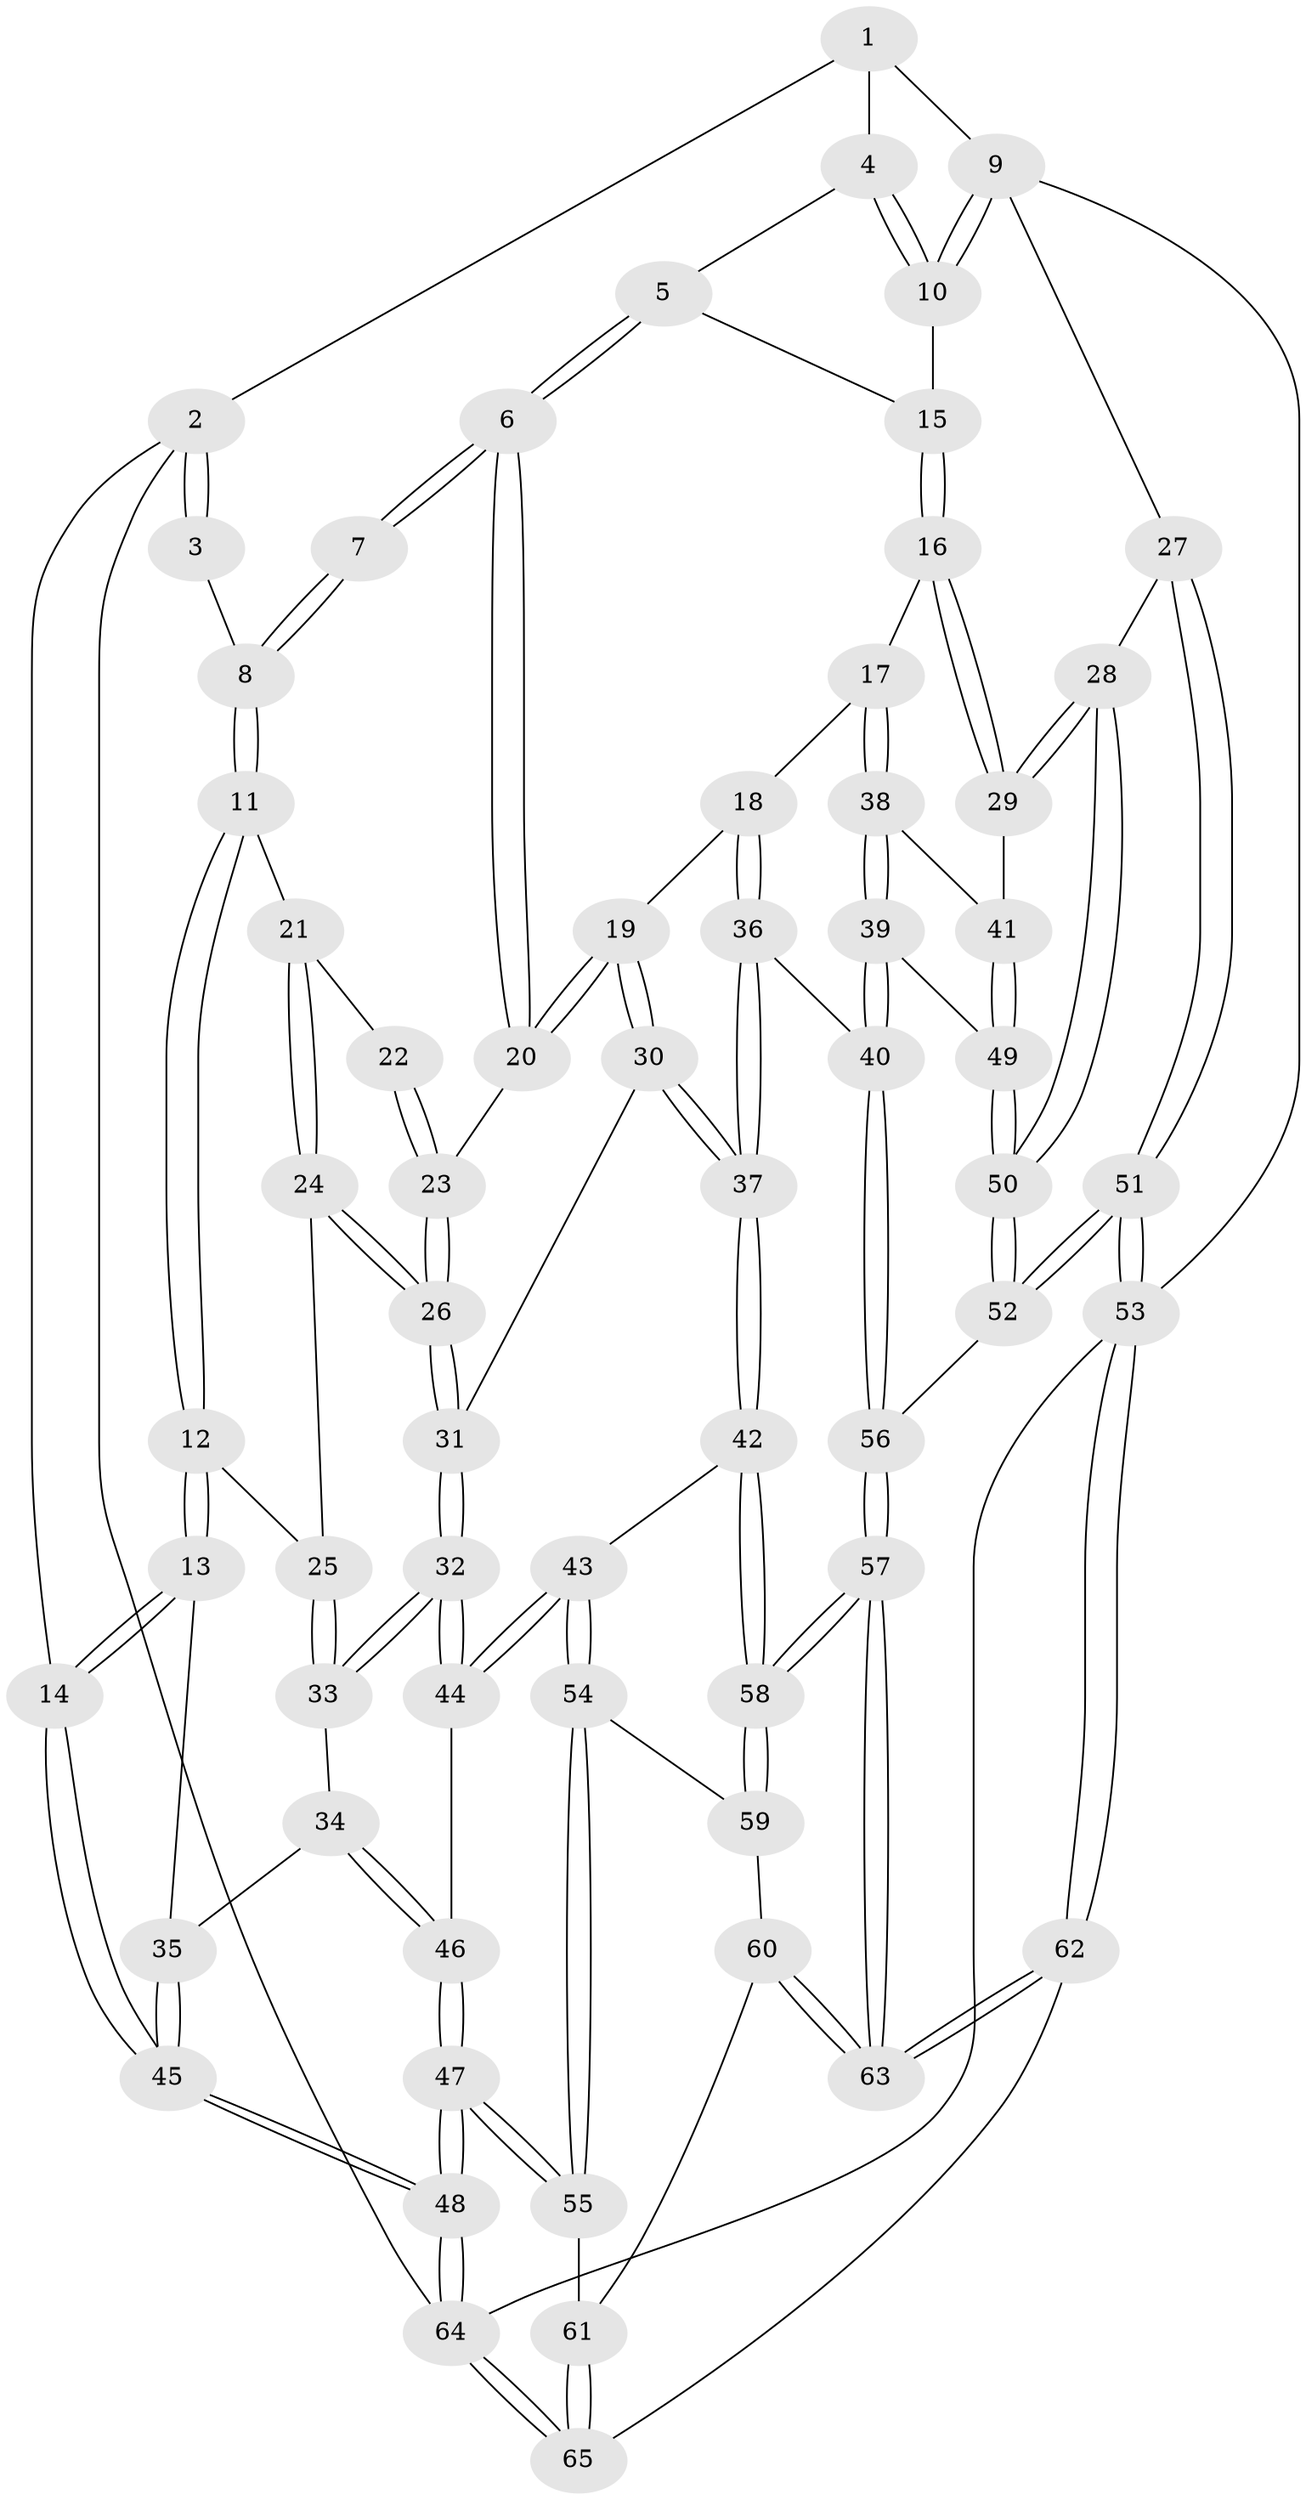 // Generated by graph-tools (version 1.1) at 2025/11/02/27/25 16:11:51]
// undirected, 65 vertices, 159 edges
graph export_dot {
graph [start="1"]
  node [color=gray90,style=filled];
  1 [pos="+0.6487858086665469+0"];
  2 [pos="+0+0"];
  3 [pos="+0.06822406485418299+0"];
  4 [pos="+0.6397121384077977+0"];
  5 [pos="+0.574929025611258+0.060847885193554975"];
  6 [pos="+0.4727132050625868+0.1761105873251812"];
  7 [pos="+0.4272144651295849+0.169927077593047"];
  8 [pos="+0.17864497279400518+0.08237818629253253"];
  9 [pos="+1+0.3640464247657824"];
  10 [pos="+0.9363122257457103+0.2516511467939393"];
  11 [pos="+0.1038165245134875+0.23550126429504464"];
  12 [pos="+0+0.3260521387474765"];
  13 [pos="+0+0.3269201960855211"];
  14 [pos="+0+0.32274511806731143"];
  15 [pos="+0.6964515884354948+0.23854892078224676"];
  16 [pos="+0.750797979615574+0.4365407782858854"];
  17 [pos="+0.569570589066481+0.43632405013606784"];
  18 [pos="+0.552109440375894+0.42722000177460734"];
  19 [pos="+0.544822724528906+0.4223870041877179"];
  20 [pos="+0.47194591293500493+0.3508613270354414"];
  21 [pos="+0.16678235941659358+0.29089945094791714"];
  22 [pos="+0.2294545020067452+0.29052927763916014"];
  23 [pos="+0.38174810271402027+0.4002826360105349"];
  24 [pos="+0.20782075373500758+0.44500350076392514"];
  25 [pos="+0.17191006954515756+0.4717741696736537"];
  26 [pos="+0.3239917029043311+0.45309307363183315"];
  27 [pos="+1+0.44844626028682666"];
  28 [pos="+1+0.4510977065076831"];
  29 [pos="+0.7822118924802053+0.44804346142390455"];
  30 [pos="+0.41466381137529046+0.5923395606208449"];
  31 [pos="+0.3263961312897636+0.48198190959787174"];
  32 [pos="+0.2818120228691806+0.6113085256344919"];
  33 [pos="+0.14898506308751525+0.5341567280207181"];
  34 [pos="+0.11742718496193055+0.56869041002978"];
  35 [pos="+0.08241712482390982+0.5687069768975325"];
  36 [pos="+0.4310901600224006+0.7047885395443849"];
  37 [pos="+0.43032762871358776+0.7048841403534543"];
  38 [pos="+0.5773524395762403+0.5831285165132737"];
  39 [pos="+0.5573257557850789+0.6533038146185062"];
  40 [pos="+0.4745669003337432+0.7046754598561199"];
  41 [pos="+0.7010189086923795+0.6119103999938805"];
  42 [pos="+0.40918273505256986+0.718053337980193"];
  43 [pos="+0.3389446639604552+0.7353492660858414"];
  44 [pos="+0.29269923529921693+0.686938909856942"];
  45 [pos="+0+0.7952318999441333"];
  46 [pos="+0.15173557612159463+0.6700283284325615"];
  47 [pos="+0.01637984028513454+0.8460826372621841"];
  48 [pos="+0+0.9505470893956942"];
  49 [pos="+0.6957298772159729+0.7094451447858118"];
  50 [pos="+0.7199443209927323+0.7476621034479344"];
  51 [pos="+1+1"];
  52 [pos="+0.727971953049542+0.8180553766947753"];
  53 [pos="+1+1"];
  54 [pos="+0.30808933656106935+0.7966664052968576"];
  55 [pos="+0.14874829834052866+0.851184329640317"];
  56 [pos="+0.6067859037985373+0.8366160561980834"];
  57 [pos="+0.5090308165358781+0.9439635201236348"];
  58 [pos="+0.5027090665468412+0.9375450841249895"];
  59 [pos="+0.32858052237581725+0.867148714161055"];
  60 [pos="+0.3194734573347466+0.9198195682895184"];
  61 [pos="+0.24383088074037343+0.9763776240260373"];
  62 [pos="+0.5120835067388767+1"];
  63 [pos="+0.5067863494886805+1"];
  64 [pos="+0+1"];
  65 [pos="+0.16548414057843705+1"];
  1 -- 2;
  1 -- 4;
  1 -- 9;
  2 -- 3;
  2 -- 3;
  2 -- 14;
  2 -- 64;
  3 -- 8;
  4 -- 5;
  4 -- 10;
  4 -- 10;
  5 -- 6;
  5 -- 6;
  5 -- 15;
  6 -- 7;
  6 -- 7;
  6 -- 20;
  6 -- 20;
  7 -- 8;
  7 -- 8;
  8 -- 11;
  8 -- 11;
  9 -- 10;
  9 -- 10;
  9 -- 27;
  9 -- 53;
  10 -- 15;
  11 -- 12;
  11 -- 12;
  11 -- 21;
  12 -- 13;
  12 -- 13;
  12 -- 25;
  13 -- 14;
  13 -- 14;
  13 -- 35;
  14 -- 45;
  14 -- 45;
  15 -- 16;
  15 -- 16;
  16 -- 17;
  16 -- 29;
  16 -- 29;
  17 -- 18;
  17 -- 38;
  17 -- 38;
  18 -- 19;
  18 -- 36;
  18 -- 36;
  19 -- 20;
  19 -- 20;
  19 -- 30;
  19 -- 30;
  20 -- 23;
  21 -- 22;
  21 -- 24;
  21 -- 24;
  22 -- 23;
  22 -- 23;
  23 -- 26;
  23 -- 26;
  24 -- 25;
  24 -- 26;
  24 -- 26;
  25 -- 33;
  25 -- 33;
  26 -- 31;
  26 -- 31;
  27 -- 28;
  27 -- 51;
  27 -- 51;
  28 -- 29;
  28 -- 29;
  28 -- 50;
  28 -- 50;
  29 -- 41;
  30 -- 31;
  30 -- 37;
  30 -- 37;
  31 -- 32;
  31 -- 32;
  32 -- 33;
  32 -- 33;
  32 -- 44;
  32 -- 44;
  33 -- 34;
  34 -- 35;
  34 -- 46;
  34 -- 46;
  35 -- 45;
  35 -- 45;
  36 -- 37;
  36 -- 37;
  36 -- 40;
  37 -- 42;
  37 -- 42;
  38 -- 39;
  38 -- 39;
  38 -- 41;
  39 -- 40;
  39 -- 40;
  39 -- 49;
  40 -- 56;
  40 -- 56;
  41 -- 49;
  41 -- 49;
  42 -- 43;
  42 -- 58;
  42 -- 58;
  43 -- 44;
  43 -- 44;
  43 -- 54;
  43 -- 54;
  44 -- 46;
  45 -- 48;
  45 -- 48;
  46 -- 47;
  46 -- 47;
  47 -- 48;
  47 -- 48;
  47 -- 55;
  47 -- 55;
  48 -- 64;
  48 -- 64;
  49 -- 50;
  49 -- 50;
  50 -- 52;
  50 -- 52;
  51 -- 52;
  51 -- 52;
  51 -- 53;
  51 -- 53;
  52 -- 56;
  53 -- 62;
  53 -- 62;
  53 -- 64;
  54 -- 55;
  54 -- 55;
  54 -- 59;
  55 -- 61;
  56 -- 57;
  56 -- 57;
  57 -- 58;
  57 -- 58;
  57 -- 63;
  57 -- 63;
  58 -- 59;
  58 -- 59;
  59 -- 60;
  60 -- 61;
  60 -- 63;
  60 -- 63;
  61 -- 65;
  61 -- 65;
  62 -- 63;
  62 -- 63;
  62 -- 65;
  64 -- 65;
  64 -- 65;
}
